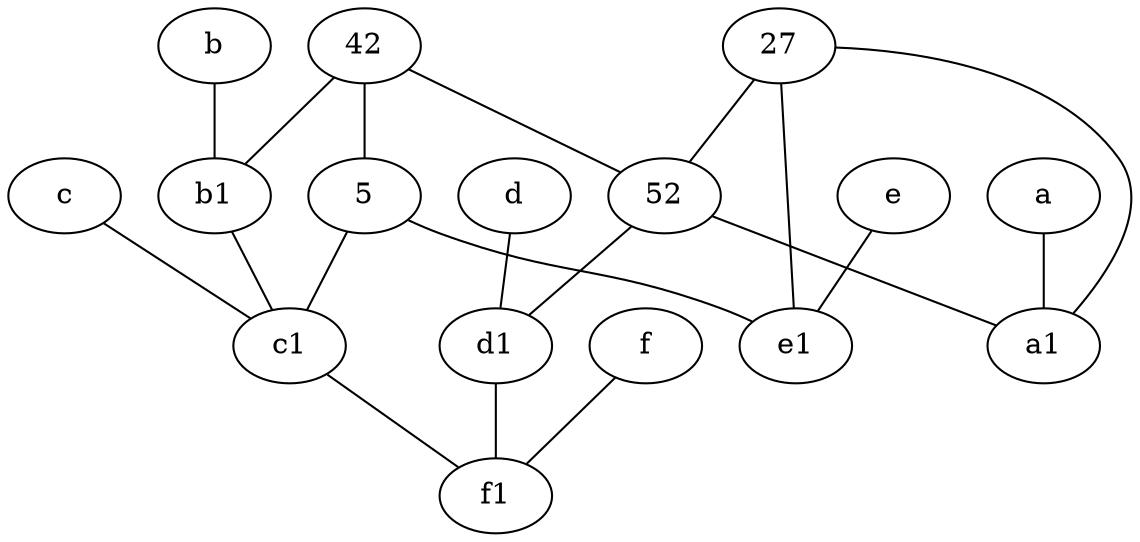 graph {
	node [labelfontsize=50]
	b [labelfontsize=50 pos="10,4!"]
	52 [labelfontsize=50]
	e1 [labelfontsize=50 pos="7,7!"]
	c [labelfontsize=50 pos="4.5,2!"]
	f1 [labelfontsize=50 pos="3,8!"]
	c1 [labelfontsize=50 pos="4.5,3!"]
	d1 [labelfontsize=50 pos="3,5!"]
	f [labelfontsize=50 pos="3,9!"]
	5 [labelfontsize=50]
	a [labelfontsize=50 pos="8,2!"]
	a1 [labelfontsize=50 pos="8,3!"]
	27 [labelfontsize=50]
	d [labelfontsize=50 pos="2,5!"]
	42 [labelfontsize=50]
	e [labelfontsize=50 pos="7,9!"]
	b1 [labelfontsize=50 pos="9,4!"]
	5 -- c1
	c -- c1
	42 -- 5
	b1 -- c1
	a -- a1
	b -- b1
	42 -- 52
	42 -- b1
	52 -- a1
	27 -- a1
	52 -- d1
	f -- f1
	d1 -- f1
	d -- d1
	27 -- e1
	e -- e1
	5 -- e1
	27 -- 52
	c1 -- f1
}
